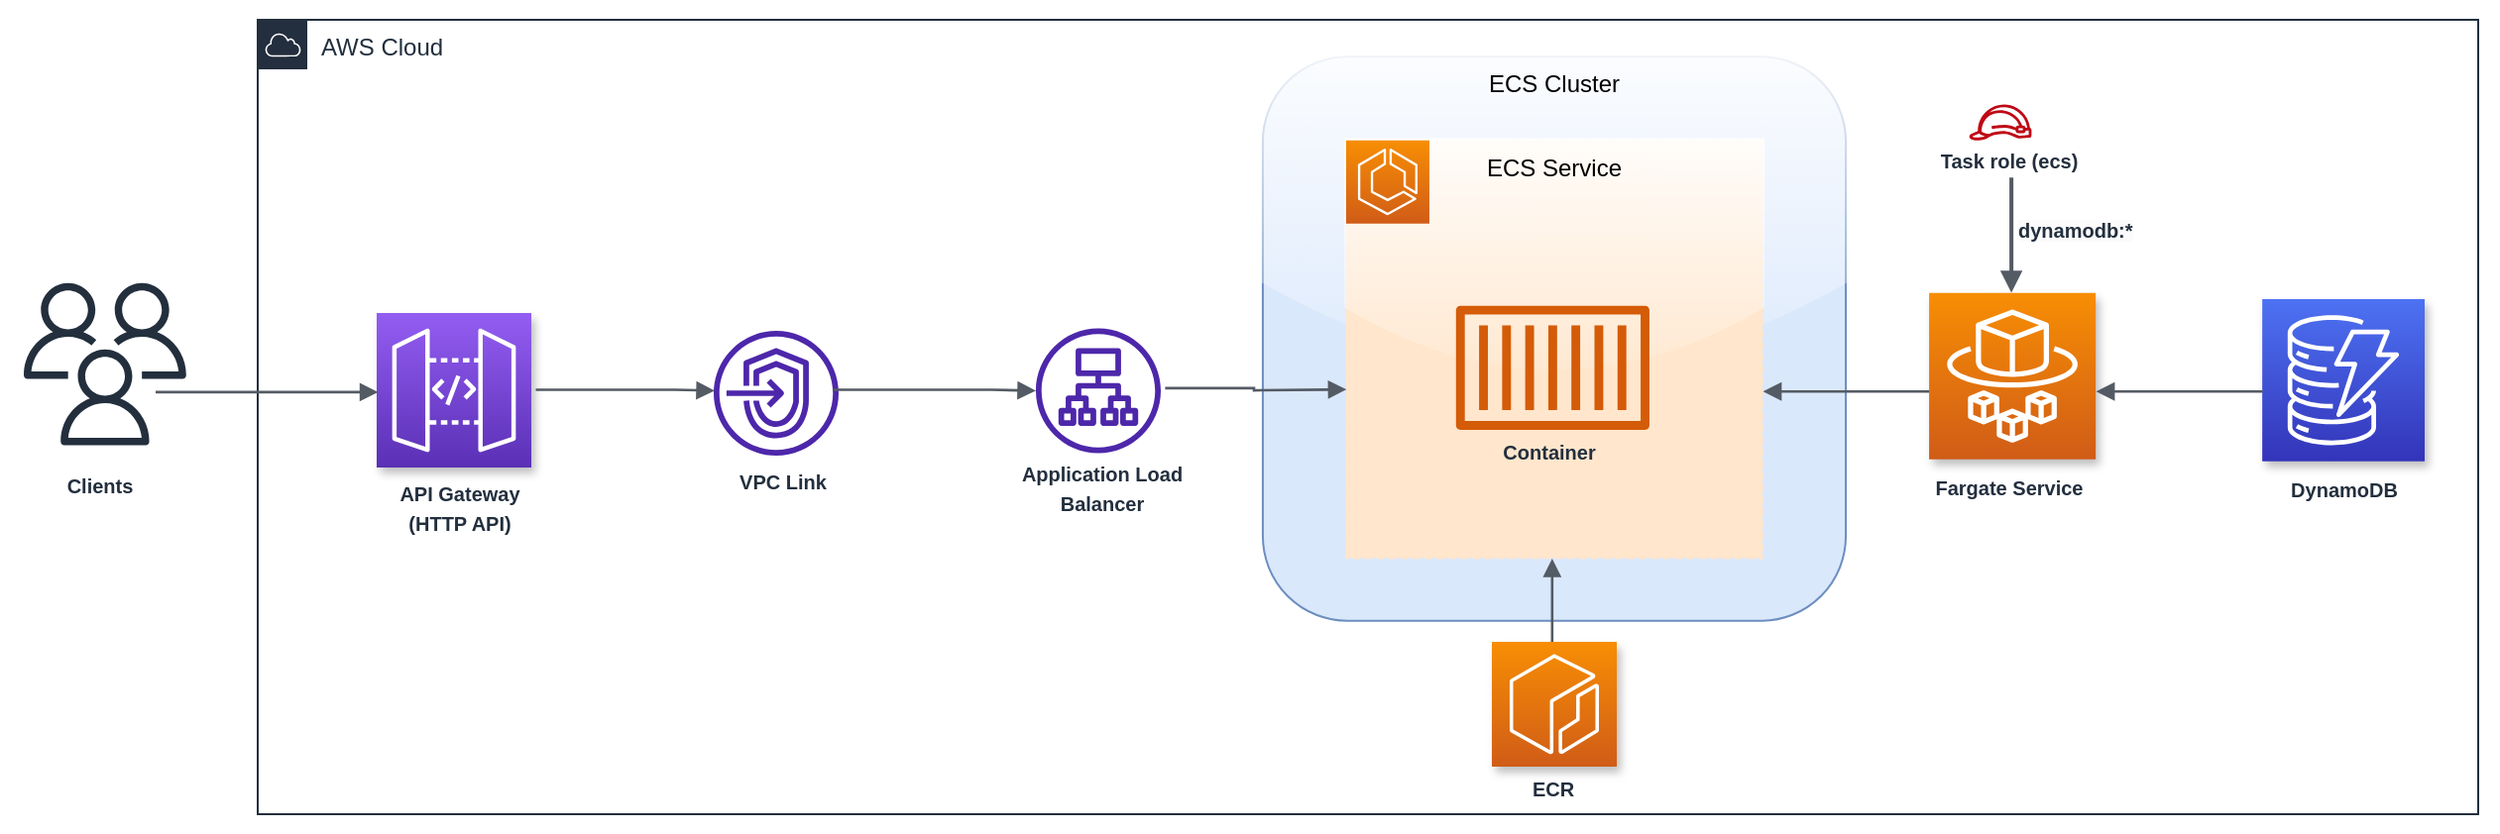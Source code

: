 <mxfile>
    <diagram id="a1ITMQyEzMLOkUEhuHSe" name="Page-1">
        <mxGraphModel dx="2289" dy="585" grid="1" gridSize="10" guides="1" tooltips="1" connect="1" arrows="1" fold="1" page="1" pageScale="1" pageWidth="1100" pageHeight="1700" background="none" math="0" shadow="0">
            <root>
                <mxCell id="0"/>
                <mxCell id="1" parent="0"/>
                <mxCell id="68" value="" style="group" vertex="1" connectable="0" parent="1">
                    <mxGeometry x="270" y="150" width="1260" height="420" as="geometry"/>
                </mxCell>
                <mxCell id="52" value="" style="group;fillColor=default;fillStyle=auto;spacingTop=0;verticalAlign=middle;labelPosition=center;verticalLabelPosition=middle;align=center;labelBorderColor=none;labelBackgroundColor=none;rounded=0;glass=0;shadow=0;strokeWidth=1;container=0;" parent="68" vertex="1" connectable="0">
                    <mxGeometry width="1260" height="420" as="geometry"/>
                </mxCell>
                <mxCell id="50" value="AWS Cloud" style="points=[[0,0],[0.25,0],[0.5,0],[0.75,0],[1,0],[1,0.25],[1,0.5],[1,0.75],[1,1],[0.75,1],[0.5,1],[0.25,1],[0,1],[0,0.75],[0,0.5],[0,0.25]];outlineConnect=0;gradientColor=none;html=1;whiteSpace=wrap;fontSize=12;fontStyle=0;container=0;pointerEvents=0;collapsible=0;recursiveResize=0;shape=mxgraph.aws4.group;grIcon=mxgraph.aws4.group_aws_cloud;strokeColor=#232F3E;fillColor=none;verticalAlign=top;align=left;spacingLeft=30;fontColor=#232F3E;dashed=0;rounded=0;shadow=0;glass=1;sketch=0;fillStyle=auto;strokeWidth=1;" parent="68" vertex="1">
                    <mxGeometry x="130" y="10" width="1120" height="401" as="geometry"/>
                </mxCell>
                <mxCell id="34" value="" style="edgeStyle=orthogonalEdgeStyle;html=1;endArrow=block;elbow=vertical;startArrow=none;endFill=1;strokeColor=#545B64;rounded=0;strokeWidth=1.3;" parent="68" edge="1">
                    <mxGeometry width="100" relative="1" as="geometry">
                        <mxPoint x="78.251" y="197.689" as="sourcePoint"/>
                        <mxPoint x="190.541" y="197.689" as="targetPoint"/>
                    </mxGeometry>
                </mxCell>
                <mxCell id="2" value="" style="sketch=0;outlineConnect=0;fontColor=#232F3E;gradientColor=none;fillColor=#232F3D;strokeColor=none;dashed=0;verticalLabelPosition=bottom;verticalAlign=top;align=center;html=1;fontSize=12;fontStyle=0;aspect=fixed;pointerEvents=1;shape=mxgraph.aws4.users;container=0;" parent="68" vertex="1">
                    <mxGeometry x="12" y="142.847" width="81.919" height="81.919" as="geometry"/>
                </mxCell>
                <mxCell id="15" value="&lt;span style=&quot;color: rgb(35, 47, 62); font-size: 10px; font-weight: 700;&quot;&gt;Clients&lt;/span&gt;" style="text;html=1;align=center;verticalAlign=middle;resizable=0;points=[];autosize=1;strokeColor=none;fillColor=none;container=0;" parent="68" vertex="1">
                    <mxGeometry x="19.86" y="230.383" width="60" height="30" as="geometry"/>
                </mxCell>
                <mxCell id="61" value="" style="group" vertex="1" connectable="0" parent="68">
                    <mxGeometry x="507.787" y="28.64" width="715.213" height="384.361" as="geometry"/>
                </mxCell>
                <mxCell id="4" value="ECS Cluster" style="fillColor=#dae8fc;strokeColor=#6c8ebf;verticalAlign=top;fontStyle=0;shadow=0;glass=1;rounded=1;strokeWidth=1;container=0;" parent="61" vertex="1">
                    <mxGeometry x="129.179" width="294.067" height="284.754" as="geometry"/>
                </mxCell>
                <mxCell id="6" value="ECS Service" style="fillColor=#ffe6cc;strokeColor=#FFE6CC;dashed=1;verticalAlign=top;fontStyle=0;rounded=0;glass=1;shadow=0;fillStyle=auto;gradientColor=none;container=0;" parent="61" vertex="1">
                    <mxGeometry x="171.189" y="42.186" width="210.048" height="210.929" as="geometry"/>
                </mxCell>
                <mxCell id="7" value="" style="points=[[0,0,0],[0.25,0,0],[0.5,0,0],[0.75,0,0],[1,0,0],[0,1,0],[0.25,1,0],[0.5,1,0],[0.75,1,0],[1,1,0],[0,0.25,0],[0,0.5,0],[0,0.75,0],[1,0.25,0],[1,0.5,0],[1,0.75,0]];outlineConnect=0;fontColor=#232F3E;gradientColor=#F78E04;gradientDirection=north;fillColor=#D05C17;strokeColor=#ffffff;dashed=0;verticalLabelPosition=bottom;verticalAlign=top;align=center;html=1;fontSize=12;fontStyle=0;aspect=fixed;shape=mxgraph.aws4.resourceIcon;resIcon=mxgraph.aws4.ecs;shadow=0;container=0;" parent="61" vertex="1">
                    <mxGeometry x="171.189" y="42.186" width="42.01" height="42.01" as="geometry"/>
                </mxCell>
                <mxCell id="22" value="" style="sketch=0;outlineConnect=0;fontColor=#232F3E;gradientColor=none;fillColor=#D45B07;strokeColor=none;dashed=0;verticalLabelPosition=bottom;verticalAlign=top;align=center;html=1;fontSize=12;fontStyle=0;aspect=fixed;pointerEvents=1;shape=mxgraph.aws4.container_1;rounded=0;shadow=0;glass=1;fillStyle=auto;strokeWidth=1;container=0;" parent="61" vertex="1">
                    <mxGeometry x="226.621" y="125.503" width="97.567" height="63.014" as="geometry"/>
                </mxCell>
                <mxCell id="25" value="&lt;span style=&quot;color: rgb(35, 47, 62); font-size: 10px; font-weight: 700;&quot;&gt;Container&lt;/span&gt;" style="text;html=1;align=center;verticalAlign=middle;resizable=0;points=[];autosize=1;strokeColor=none;fillColor=none;container=0;" parent="61" vertex="1">
                    <mxGeometry x="238.646" y="184.563" width="70" height="30" as="geometry"/>
                </mxCell>
                <mxCell id="28" value="" style="edgeStyle=orthogonalEdgeStyle;html=1;endArrow=block;elbow=vertical;startArrow=none;endFill=1;strokeColor=#545B64;rounded=0;exitX=1.031;exitY=0.475;exitDx=0;exitDy=0;exitPerimeter=0;strokeWidth=1.3;" parent="61" source="42" edge="1">
                    <mxGeometry width="100" relative="1" as="geometry">
                        <mxPoint x="87.17" y="167.689" as="sourcePoint"/>
                        <mxPoint x="171.189" y="167.689" as="targetPoint"/>
                    </mxGeometry>
                </mxCell>
                <mxCell id="42" value="" style="sketch=0;outlineConnect=0;fontColor=#232F3E;gradientColor=none;fillColor=#4D27AA;strokeColor=none;dashed=0;verticalLabelPosition=bottom;verticalAlign=top;align=center;html=1;fontSize=12;fontStyle=0;aspect=fixed;pointerEvents=1;shape=mxgraph.aws4.application_load_balancer;rounded=0;shadow=0;glass=1;fillStyle=auto;strokeWidth=1;container=0;" parent="61" vertex="1">
                    <mxGeometry x="14.703" y="137.104" width="63.014" height="63.014" as="geometry"/>
                </mxCell>
                <mxCell id="45" value="&lt;span style=&quot;color: rgb(35, 47, 62); font-size: 10px; font-weight: 700;&quot;&gt;Application Load Balancer&lt;/span&gt;" style="text;html=1;strokeColor=none;fillColor=none;align=center;verticalAlign=middle;whiteSpace=wrap;rounded=0;shadow=0;glass=1;sketch=0;fillStyle=auto;strokeWidth=1;container=0;" parent="61" vertex="1">
                    <mxGeometry y="201.437" width="95.572" height="31.639" as="geometry"/>
                </mxCell>
                <mxCell id="46" value="" style="edgeStyle=orthogonalEdgeStyle;html=1;endArrow=block;elbow=vertical;startArrow=none;endFill=1;strokeColor=#545B64;rounded=0;strokeWidth=1.3;" parent="61" edge="1">
                    <mxGeometry width="100" relative="1" as="geometry">
                        <mxPoint x="274.879" y="295.301" as="sourcePoint"/>
                        <mxPoint x="274.879" y="253.115" as="targetPoint"/>
                    </mxGeometry>
                </mxCell>
                <mxCell id="9" value="" style="sketch=0;points=[[0,0,0],[0.25,0,0],[0.5,0,0],[0.75,0,0],[1,0,0],[0,1,0],[0.25,1,0],[0.5,1,0],[0.75,1,0],[1,1,0],[0,0.25,0],[0,0.5,0],[0,0.75,0],[1,0.25,0],[1,0.5,0],[1,0.75,0]];outlineConnect=0;fontColor=#232F3E;gradientColor=#F78E04;gradientDirection=north;fillColor=#D05C17;strokeColor=#ffffff;dashed=0;verticalLabelPosition=bottom;verticalAlign=top;align=center;html=1;fontSize=12;fontStyle=0;aspect=fixed;shape=mxgraph.aws4.resourceIcon;resIcon=mxgraph.aws4.ecr;shadow=1;container=0;" parent="61" vertex="1">
                    <mxGeometry x="244.706" y="295.301" width="63.014" height="63.014" as="geometry"/>
                </mxCell>
                <mxCell id="16" value="&lt;span style=&quot;color: rgb(35, 47, 62); font-size: 10px; font-weight: 700;&quot;&gt;ECR&lt;/span&gt;" style="text;html=1;align=center;verticalAlign=middle;resizable=0;points=[];autosize=1;strokeColor=none;fillColor=none;container=0;" parent="61" vertex="1">
                    <mxGeometry x="255.208" y="354.361" width="40" height="30" as="geometry"/>
                </mxCell>
                <mxCell id="27" value="" style="edgeStyle=orthogonalEdgeStyle;html=1;endArrow=none;elbow=vertical;startArrow=block;startFill=1;strokeColor=#545B64;rounded=0;strokeWidth=1.3;" parent="61" edge="1">
                    <mxGeometry width="100" relative="1" as="geometry">
                        <mxPoint x="381.237" y="168.743" as="sourcePoint"/>
                        <mxPoint x="465.256" y="168.743" as="targetPoint"/>
                    </mxGeometry>
                </mxCell>
                <mxCell id="13" value="" style="sketch=0;points=[[0,0,0],[0.25,0,0],[0.5,0,0],[0.75,0,0],[1,0,0],[0,1,0],[0.25,1,0],[0.5,1,0],[0.75,1,0],[1,1,0],[0,0.25,0],[0,0.5,0],[0,0.75,0],[1,0.25,0],[1,0.5,0],[1,0.75,0]];outlineConnect=0;fontColor=#232F3E;gradientColor=#F78E04;gradientDirection=north;fillColor=#D05C17;strokeColor=#ffffff;dashed=0;verticalLabelPosition=bottom;verticalAlign=top;align=center;html=1;fontSize=12;fontStyle=0;aspect=fixed;shape=mxgraph.aws4.resourceIcon;resIcon=mxgraph.aws4.fargate;rounded=0;shadow=1;glass=1;fillStyle=auto;strokeWidth=1;container=0;" parent="61" vertex="1">
                    <mxGeometry x="465.256" y="119.175" width="84.019" height="84.019" as="geometry"/>
                </mxCell>
                <mxCell id="17" value="&lt;span style=&quot;color: rgb(35, 47, 62); font-size: 10px; font-weight: 700;&quot;&gt;Fargate Service&lt;/span&gt;" style="text;html=1;align=center;verticalAlign=middle;resizable=0;points=[];autosize=1;strokeColor=none;fillColor=none;container=0;" parent="61" vertex="1">
                    <mxGeometry x="454.754" y="202.492" width="100" height="30" as="geometry"/>
                </mxCell>
                <mxCell id="37" value="" style="sketch=0;points=[[0,0,0],[0.25,0,0],[0.5,0,0],[0.75,0,0],[1,0,0],[0,1,0],[0.25,1,0],[0.5,1,0],[0.75,1,0],[1,1,0],[0,0.25,0],[0,0.5,0],[0,0.75,0],[1,0.25,0],[1,0.5,0],[1,0.75,0]];outlineConnect=0;fontColor=#232F3E;gradientColor=#4D72F3;gradientDirection=north;fillColor=#3334B9;strokeColor=#ffffff;dashed=0;verticalLabelPosition=bottom;verticalAlign=top;align=center;html=1;fontSize=12;fontStyle=0;aspect=fixed;shape=mxgraph.aws4.resourceIcon;resIcon=mxgraph.aws4.dynamodb;rounded=0;shadow=1;glass=1;fillStyle=auto;strokeWidth=1;container=0;" parent="61" vertex="1">
                    <mxGeometry x="633.294" y="122.339" width="81.919" height="81.919" as="geometry"/>
                </mxCell>
                <mxCell id="38" value="&lt;span style=&quot;color: rgb(35, 47, 62); font-size: 10px; font-weight: 700;&quot;&gt;DynamoDB&lt;/span&gt;" style="text;html=1;align=center;verticalAlign=middle;resizable=0;points=[];autosize=1;strokeColor=none;fillColor=none;container=0;" parent="61" vertex="1">
                    <mxGeometry x="633.993" y="203.546" width="80" height="30" as="geometry"/>
                </mxCell>
                <mxCell id="39" value="" style="edgeStyle=orthogonalEdgeStyle;html=1;endArrow=none;elbow=vertical;startArrow=block;startFill=1;strokeColor=#545B64;rounded=0;strokeWidth=1.3;" parent="61" edge="1">
                    <mxGeometry width="100" relative="1" as="geometry">
                        <mxPoint x="549.275" y="168.743" as="sourcePoint"/>
                        <mxPoint x="633.294" y="168.743" as="targetPoint"/>
                    </mxGeometry>
                </mxCell>
                <mxCell id="54" value="" style="sketch=0;outlineConnect=0;fontColor=#232F3E;gradientColor=none;fillColor=#BF0816;strokeColor=none;dashed=0;verticalLabelPosition=bottom;verticalAlign=top;align=center;html=1;fontSize=12;fontStyle=0;aspect=fixed;pointerEvents=1;shape=mxgraph.aws4.role;container=0;" parent="61" vertex="1">
                    <mxGeometry x="485.213" y="24.12" width="32" height="18.07" as="geometry"/>
                </mxCell>
                <mxCell id="56" value="&lt;span style=&quot;color: rgb(35, 47, 62); font-size: 10px; font-weight: 700;&quot;&gt;Task role (ecs)&lt;/span&gt;" style="text;html=1;align=center;verticalAlign=middle;resizable=0;points=[];autosize=1;strokeColor=none;fillColor=none;container=0;" parent="61" vertex="1">
                    <mxGeometry x="460.213" y="37.183" width="90" height="30" as="geometry"/>
                </mxCell>
                <mxCell id="57" value="" style="edgeStyle=orthogonalEdgeStyle;html=1;endArrow=block;elbow=vertical;startArrow=none;endFill=1;strokeColor=#545B64;rounded=0;strokeWidth=2;" parent="61" edge="1">
                    <mxGeometry width="100" relative="1" as="geometry">
                        <mxPoint x="506.763" y="60.98" as="sourcePoint"/>
                        <mxPoint x="506.763" y="119.17" as="targetPoint"/>
                    </mxGeometry>
                </mxCell>
                <mxCell id="58" value="&lt;span style=&quot;color: rgb(35, 47, 62); font-family: Helvetica; font-size: 10px; font-style: normal; font-variant-ligatures: normal; font-variant-caps: normal; font-weight: 700; letter-spacing: normal; orphans: 2; text-align: center; text-indent: 0px; text-transform: none; widows: 2; word-spacing: 0px; -webkit-text-stroke-width: 0px; background-color: rgb(251, 251, 251); text-decoration-thickness: initial; text-decoration-style: initial; text-decoration-color: initial; float: none; display: inline !important;&quot;&gt;dynamodb:*&lt;/span&gt;" style="text;whiteSpace=wrap;html=1;container=0;" parent="61" vertex="1">
                    <mxGeometry x="508.213" y="73.85" width="70" height="27.15" as="geometry"/>
                </mxCell>
                <mxCell id="62" value="" style="sketch=0;points=[[0,0,0],[0.25,0,0],[0.5,0,0],[0.75,0,0],[1,0,0],[0,1,0],[0.25,1,0],[0.5,1,0],[0.75,1,0],[1,1,0],[0,0.25,0],[0,0.5,0],[0,0.75,0],[1,0.25,0],[1,0.5,0],[1,0.75,0]];outlineConnect=0;fontColor=#232F3E;gradientColor=#945DF2;gradientDirection=north;fillColor=#5A30B5;strokeColor=#ffffff;dashed=0;verticalLabelPosition=bottom;verticalAlign=top;align=center;html=1;fontSize=12;fontStyle=0;aspect=fixed;shape=mxgraph.aws4.resourceIcon;resIcon=mxgraph.aws4.api_gateway;shadow=1;" vertex="1" parent="68">
                    <mxGeometry x="190" y="158" width="78" height="78" as="geometry"/>
                </mxCell>
                <mxCell id="63" value="" style="edgeStyle=orthogonalEdgeStyle;html=1;endArrow=block;elbow=vertical;startArrow=none;endFill=1;strokeColor=#545B64;rounded=0;strokeWidth=1.3;" edge="1" parent="68">
                    <mxGeometry width="100" relative="1" as="geometry">
                        <mxPoint x="270" y="196.5" as="sourcePoint"/>
                        <mxPoint x="360.291" y="196.999" as="targetPoint"/>
                        <Array as="points">
                            <mxPoint x="340" y="196.5"/>
                            <mxPoint x="340" y="196.5"/>
                        </Array>
                    </mxGeometry>
                </mxCell>
                <mxCell id="64" value="" style="sketch=0;outlineConnect=0;fontColor=#232F3E;gradientColor=none;fillColor=#4D27AA;strokeColor=none;dashed=0;verticalLabelPosition=bottom;verticalAlign=top;align=center;html=1;fontSize=12;fontStyle=0;aspect=fixed;pointerEvents=1;shape=mxgraph.aws4.endpoints;shadow=0;" vertex="1" parent="68">
                    <mxGeometry x="360" y="167" width="63" height="63" as="geometry"/>
                </mxCell>
                <mxCell id="65" value="" style="edgeStyle=orthogonalEdgeStyle;html=1;endArrow=block;elbow=vertical;startArrow=none;endFill=1;strokeColor=#545B64;rounded=0;strokeWidth=1.3;" edge="1" parent="68">
                    <mxGeometry width="100" relative="1" as="geometry">
                        <mxPoint x="420" y="196.5" as="sourcePoint"/>
                        <mxPoint x="522.291" y="196.999" as="targetPoint"/>
                        <Array as="points">
                            <mxPoint x="500" y="196.5"/>
                            <mxPoint x="500" y="196.5"/>
                        </Array>
                    </mxGeometry>
                </mxCell>
                <mxCell id="66" value="&lt;span style=&quot;color: rgb(35, 47, 62); font-size: 10px; font-weight: 700;&quot;&gt;API Gateway&lt;br&gt;(HTTP API)&lt;/span&gt;" style="text;html=1;strokeColor=none;fillColor=none;align=center;verticalAlign=middle;whiteSpace=wrap;rounded=0;shadow=0;glass=1;sketch=0;fillStyle=auto;strokeWidth=1;container=0;" vertex="1" parent="68">
                    <mxGeometry x="183.997" y="240.077" width="95.572" height="31.639" as="geometry"/>
                </mxCell>
                <mxCell id="67" value="&lt;font color=&quot;#232f3e&quot;&gt;&lt;span style=&quot;font-size: 10px;&quot;&gt;&lt;b&gt;VPC Link&lt;/b&gt;&lt;/span&gt;&lt;/font&gt;" style="text;html=1;strokeColor=none;fillColor=none;align=center;verticalAlign=middle;whiteSpace=wrap;rounded=0;shadow=0;glass=1;sketch=0;fillStyle=auto;strokeWidth=1;container=0;" vertex="1" parent="68">
                    <mxGeometry x="347.217" y="226.747" width="95.572" height="31.639" as="geometry"/>
                </mxCell>
            </root>
        </mxGraphModel>
    </diagram>
</mxfile>